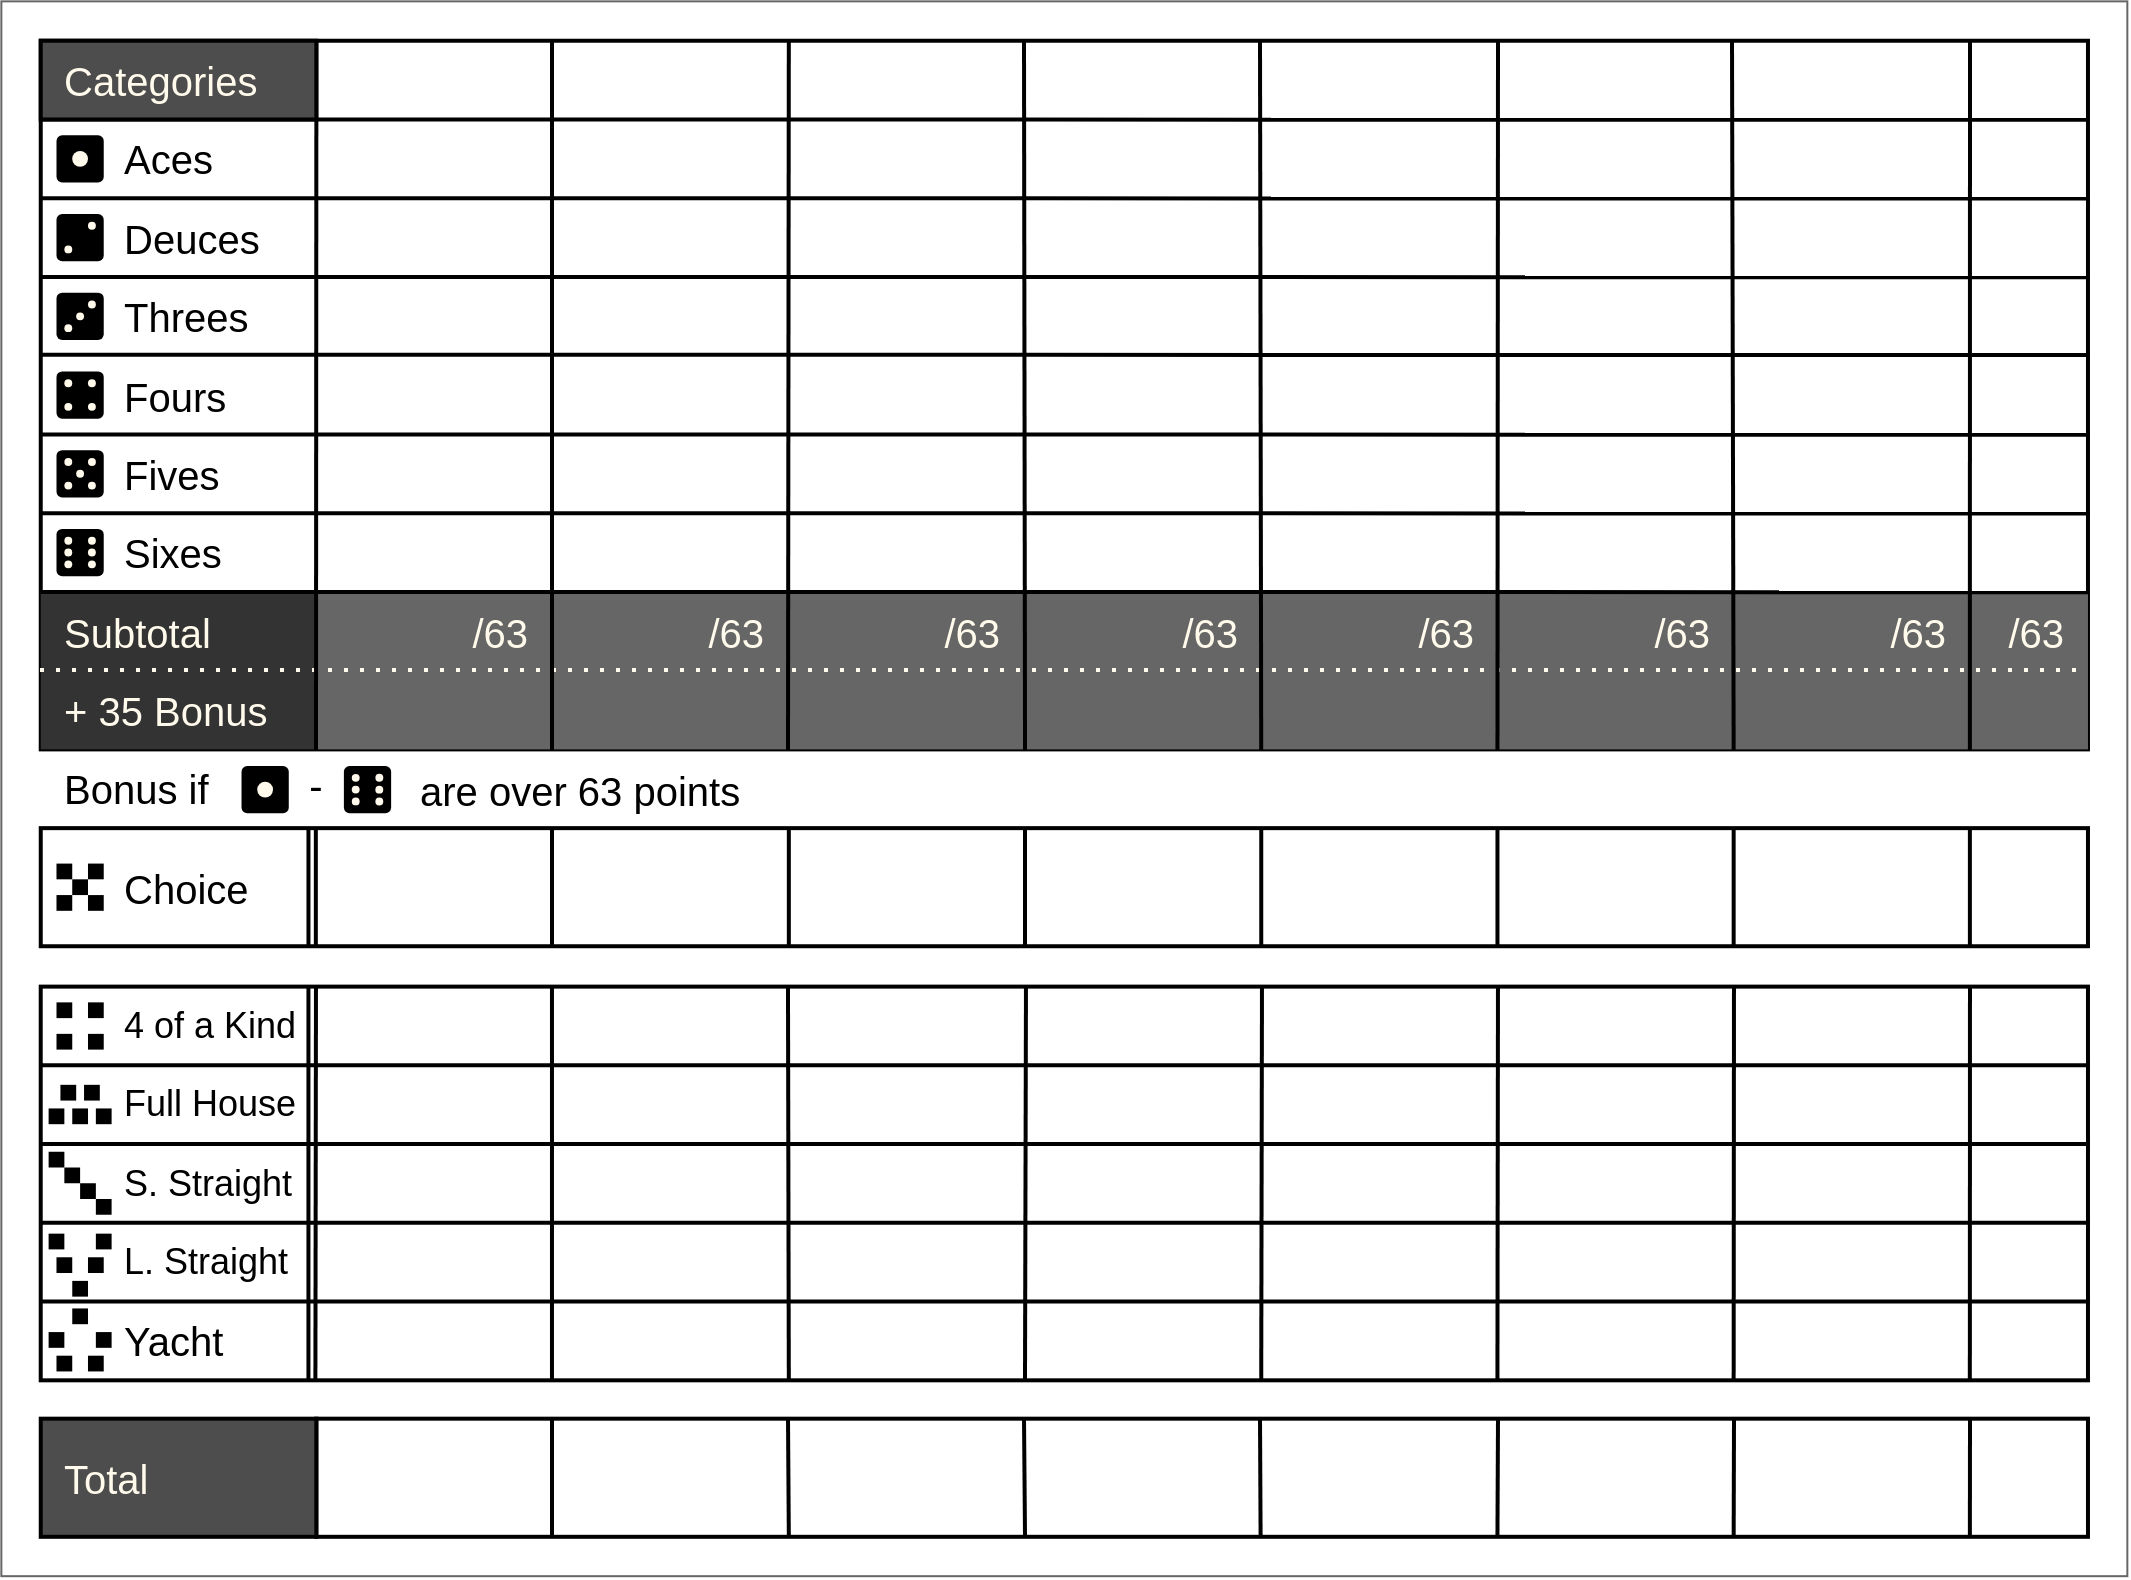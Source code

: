 <mxfile version="21.6.8" type="device">
  <diagram name="Page-1" id="JDRsmzNY8Knq1OC8n8fZ">
    <mxGraphModel dx="1500" dy="956" grid="0" gridSize="19.685" guides="1" tooltips="1" connect="1" arrows="1" fold="1" page="1" pageScale="1" pageWidth="1100" pageHeight="850" background="none" math="0" shadow="0">
      <root>
        <mxCell id="0" />
        <mxCell id="mbYxaAB57Ny5nab-1Ndz-123" value="Border" style="" parent="0" />
        <mxCell id="mbYxaAB57Ny5nab-1Ndz-124" value="" style="rounded=0;whiteSpace=wrap;html=1;fillColor=none;connectable=1;movable=1;resizable=1;rotatable=1;deletable=1;editable=1;locked=0;strokeColor=#666666;" parent="mbYxaAB57Ny5nab-1Ndz-123" vertex="1">
          <mxGeometry x="19.68" y="19.68" width="1062.99" height="787.41" as="geometry" />
        </mxCell>
        <mxCell id="mbYxaAB57Ny5nab-1Ndz-180" value="" style="rounded=0;whiteSpace=wrap;html=1;fillColor=none;connectable=0;strokeWidth=2;" parent="mbYxaAB57Ny5nab-1Ndz-123" vertex="1">
          <mxGeometry x="39.37" y="39.37" width="1023.62" height="354.33" as="geometry" />
        </mxCell>
        <mxCell id="mbYxaAB57Ny5nab-1Ndz-181" value="" style="rounded=0;whiteSpace=wrap;html=1;fillColor=none;connectable=0;strokeWidth=2;" parent="mbYxaAB57Ny5nab-1Ndz-123" vertex="1">
          <mxGeometry x="39.36" y="512.31" width="1023.63" height="196.85" as="geometry" />
        </mxCell>
        <mxCell id="mbYxaAB57Ny5nab-1Ndz-182" value="" style="rounded=0;whiteSpace=wrap;html=1;fillColor=none;connectable=0;strokeWidth=2;" parent="mbYxaAB57Ny5nab-1Ndz-123" vertex="1">
          <mxGeometry x="177.17" y="728.34" width="885.82" height="59.06" as="geometry" />
        </mxCell>
        <mxCell id="1" parent="0" />
        <mxCell id="iFJecahM4o0hrZT6wVrK-36" value="" style="rounded=0;whiteSpace=wrap;html=1;fillColor=#666666;connectable=0;strokeWidth=2;strokeColor=none;" parent="1" vertex="1">
          <mxGeometry x="177.2" y="314.96" width="885.79" height="78.74" as="geometry" />
        </mxCell>
        <mxCell id="iFJecahM4o0hrZT6wVrK-24" value="" style="rounded=0;whiteSpace=wrap;html=1;fillColor=#333333;connectable=0;strokeWidth=2;strokeColor=none;" parent="1" vertex="1">
          <mxGeometry x="39.37" y="314.96" width="137.79" height="78.74" as="geometry" />
        </mxCell>
        <mxCell id="mbYxaAB57Ny5nab-1Ndz-125" value="Dividers" parent="0" />
        <mxCell id="mbYxaAB57Ny5nab-1Ndz-177" value="" style="endArrow=none;dashed=1;html=1;dashPattern=1 3;strokeWidth=2;rounded=0;strokeColor=#FFFAEB;" parent="mbYxaAB57Ny5nab-1Ndz-125" edge="1">
          <mxGeometry width="50" height="50" relative="1" as="geometry">
            <mxPoint x="39" y="354" as="sourcePoint" />
            <mxPoint x="1063" y="354" as="targetPoint" />
          </mxGeometry>
        </mxCell>
        <mxCell id="mbYxaAB57Ny5nab-1Ndz-137" value="" style="group" parent="mbYxaAB57Ny5nab-1Ndz-125" vertex="1" connectable="0">
          <mxGeometry x="177" y="38.965" width="827" height="748.435" as="geometry" />
        </mxCell>
        <mxCell id="mbYxaAB57Ny5nab-1Ndz-138" value="" style="endArrow=none;html=1;rounded=0;strokeWidth=2;" parent="mbYxaAB57Ny5nab-1Ndz-137" edge="1">
          <mxGeometry width="50" height="50" relative="1" as="geometry">
            <mxPoint y="355.035" as="sourcePoint" />
            <mxPoint x="0.2" y="0.405" as="targetPoint" />
          </mxGeometry>
        </mxCell>
        <mxCell id="mbYxaAB57Ny5nab-1Ndz-139" value="" style="endArrow=none;html=1;rounded=0;strokeWidth=2;" parent="mbYxaAB57Ny5nab-1Ndz-137" edge="1">
          <mxGeometry width="50" height="50" relative="1" as="geometry">
            <mxPoint x="118" y="355.035" as="sourcePoint" />
            <mxPoint x="118" y="0.035" as="targetPoint" />
          </mxGeometry>
        </mxCell>
        <mxCell id="mbYxaAB57Ny5nab-1Ndz-140" value="" style="endArrow=none;html=1;rounded=0;strokeWidth=2;" parent="mbYxaAB57Ny5nab-1Ndz-137" edge="1">
          <mxGeometry width="50" height="50" relative="1" as="geometry">
            <mxPoint x="236" y="355.035" as="sourcePoint" />
            <mxPoint x="236.405" as="targetPoint" />
          </mxGeometry>
        </mxCell>
        <mxCell id="mbYxaAB57Ny5nab-1Ndz-141" value="" style="endArrow=none;html=1;rounded=0;strokeWidth=2;" parent="mbYxaAB57Ny5nab-1Ndz-137" edge="1">
          <mxGeometry width="50" height="50" relative="1" as="geometry">
            <mxPoint x="354.51" y="355.145" as="sourcePoint" />
            <mxPoint x="354" y="0.035" as="targetPoint" />
          </mxGeometry>
        </mxCell>
        <mxCell id="mbYxaAB57Ny5nab-1Ndz-142" value="" style="endArrow=none;html=1;rounded=0;strokeWidth=2;" parent="mbYxaAB57Ny5nab-1Ndz-137" edge="1">
          <mxGeometry width="50" height="50" relative="1" as="geometry">
            <mxPoint x="472.615" y="355.14" as="sourcePoint" />
            <mxPoint x="472" y="0.035" as="targetPoint" />
          </mxGeometry>
        </mxCell>
        <mxCell id="mbYxaAB57Ny5nab-1Ndz-143" value="" style="endArrow=none;html=1;rounded=0;strokeWidth=2;" parent="mbYxaAB57Ny5nab-1Ndz-137" edge="1">
          <mxGeometry width="50" height="50" relative="1" as="geometry">
            <mxPoint x="590.73" y="355.145" as="sourcePoint" />
            <mxPoint x="591" y="0.035" as="targetPoint" />
          </mxGeometry>
        </mxCell>
        <mxCell id="mbYxaAB57Ny5nab-1Ndz-144" value="" style="endArrow=none;html=1;rounded=0;strokeWidth=2;" parent="mbYxaAB57Ny5nab-1Ndz-137" edge="1">
          <mxGeometry width="50" height="50" relative="1" as="geometry">
            <mxPoint x="708.825" y="355.14" as="sourcePoint" />
            <mxPoint x="708" y="0.035" as="targetPoint" />
          </mxGeometry>
        </mxCell>
        <mxCell id="mbYxaAB57Ny5nab-1Ndz-145" value="" style="endArrow=none;html=1;rounded=0;strokeWidth=2;" parent="mbYxaAB57Ny5nab-1Ndz-137" edge="1">
          <mxGeometry width="50" height="50" relative="1" as="geometry">
            <mxPoint x="826.93" y="355.145" as="sourcePoint" />
            <mxPoint x="827" y="0.035" as="targetPoint" />
          </mxGeometry>
        </mxCell>
        <mxCell id="mbYxaAB57Ny5nab-1Ndz-146" value="" style="endArrow=none;html=1;rounded=0;strokeWidth=2;" parent="mbYxaAB57Ny5nab-1Ndz-137" edge="1">
          <mxGeometry width="50" height="50" relative="1" as="geometry">
            <mxPoint x="118" y="453.035" as="sourcePoint" />
            <mxPoint x="118" y="394.035" as="targetPoint" />
          </mxGeometry>
        </mxCell>
        <mxCell id="mbYxaAB57Ny5nab-1Ndz-147" value="" style="endArrow=none;html=1;rounded=0;strokeWidth=2;" parent="mbYxaAB57Ny5nab-1Ndz-137" edge="1">
          <mxGeometry width="50" height="50" relative="1" as="geometry">
            <mxPoint x="236.415" y="453.16" as="sourcePoint" />
            <mxPoint x="236.415" y="394.16" as="targetPoint" />
          </mxGeometry>
        </mxCell>
        <mxCell id="mbYxaAB57Ny5nab-1Ndz-148" value="" style="endArrow=none;html=1;rounded=0;strokeWidth=2;" parent="mbYxaAB57Ny5nab-1Ndz-137" edge="1">
          <mxGeometry width="50" height="50" relative="1" as="geometry">
            <mxPoint x="354.51" y="453.155" as="sourcePoint" />
            <mxPoint x="354.51" y="394.155" as="targetPoint" />
          </mxGeometry>
        </mxCell>
        <mxCell id="mbYxaAB57Ny5nab-1Ndz-149" value="" style="endArrow=none;html=1;rounded=0;strokeWidth=2;" parent="mbYxaAB57Ny5nab-1Ndz-137" edge="1">
          <mxGeometry width="50" height="50" relative="1" as="geometry">
            <mxPoint x="472.625" y="453.15" as="sourcePoint" />
            <mxPoint x="472.625" y="394.15" as="targetPoint" />
          </mxGeometry>
        </mxCell>
        <mxCell id="mbYxaAB57Ny5nab-1Ndz-150" value="" style="endArrow=none;html=1;rounded=0;strokeWidth=2;" parent="mbYxaAB57Ny5nab-1Ndz-137" edge="1">
          <mxGeometry width="50" height="50" relative="1" as="geometry">
            <mxPoint x="590.73" y="453.155" as="sourcePoint" />
            <mxPoint x="590.73" y="394.155" as="targetPoint" />
          </mxGeometry>
        </mxCell>
        <mxCell id="mbYxaAB57Ny5nab-1Ndz-151" value="" style="endArrow=none;html=1;rounded=0;strokeWidth=2;" parent="mbYxaAB57Ny5nab-1Ndz-137" edge="1">
          <mxGeometry width="50" height="50" relative="1" as="geometry">
            <mxPoint x="708.825" y="453.15" as="sourcePoint" />
            <mxPoint x="708.825" y="394.15" as="targetPoint" />
          </mxGeometry>
        </mxCell>
        <mxCell id="mbYxaAB57Ny5nab-1Ndz-152" value="" style="endArrow=none;html=1;rounded=0;strokeWidth=2;" parent="mbYxaAB57Ny5nab-1Ndz-137" edge="1">
          <mxGeometry width="50" height="50" relative="1" as="geometry">
            <mxPoint x="826.94" y="453.155" as="sourcePoint" />
            <mxPoint x="826.94" y="394.155" as="targetPoint" />
          </mxGeometry>
        </mxCell>
        <mxCell id="mbYxaAB57Ny5nab-1Ndz-153" value="" style="endArrow=none;html=1;rounded=0;strokeWidth=2;" parent="mbYxaAB57Ny5nab-1Ndz-137" edge="1">
          <mxGeometry width="50" height="50" relative="1" as="geometry">
            <mxPoint x="117.99" y="669.845" as="sourcePoint" />
            <mxPoint x="117.99" y="472.845" as="targetPoint" />
          </mxGeometry>
        </mxCell>
        <mxCell id="mbYxaAB57Ny5nab-1Ndz-154" value="" style="endArrow=none;html=1;rounded=0;strokeWidth=2;" parent="mbYxaAB57Ny5nab-1Ndz-137" edge="1">
          <mxGeometry width="50" height="50" relative="1" as="geometry">
            <mxPoint x="236.405" y="670.18" as="sourcePoint" />
            <mxPoint x="235.99" y="472.845" as="targetPoint" />
          </mxGeometry>
        </mxCell>
        <mxCell id="mbYxaAB57Ny5nab-1Ndz-155" value="" style="endArrow=none;html=1;rounded=0;strokeWidth=2;" parent="mbYxaAB57Ny5nab-1Ndz-137" edge="1">
          <mxGeometry width="50" height="50" relative="1" as="geometry">
            <mxPoint x="354.5" y="669.655" as="sourcePoint" />
            <mxPoint x="354.99" y="472.845" as="targetPoint" />
          </mxGeometry>
        </mxCell>
        <mxCell id="mbYxaAB57Ny5nab-1Ndz-156" value="" style="endArrow=none;html=1;rounded=0;strokeWidth=2;" parent="mbYxaAB57Ny5nab-1Ndz-137" edge="1">
          <mxGeometry width="50" height="50" relative="1" as="geometry">
            <mxPoint x="472.615" y="669.65" as="sourcePoint" />
            <mxPoint x="472.99" y="472.845" as="targetPoint" />
          </mxGeometry>
        </mxCell>
        <mxCell id="mbYxaAB57Ny5nab-1Ndz-157" value="" style="endArrow=none;html=1;rounded=0;strokeWidth=2;" parent="mbYxaAB57Ny5nab-1Ndz-137" edge="1">
          <mxGeometry width="50" height="50" relative="1" as="geometry">
            <mxPoint x="590.71" y="669.915" as="sourcePoint" />
            <mxPoint x="590.99" y="472.845" as="targetPoint" />
          </mxGeometry>
        </mxCell>
        <mxCell id="mbYxaAB57Ny5nab-1Ndz-158" value="" style="endArrow=none;html=1;rounded=0;strokeWidth=2;" parent="mbYxaAB57Ny5nab-1Ndz-137" edge="1">
          <mxGeometry width="50" height="50" relative="1" as="geometry">
            <mxPoint x="708.825" y="670.19" as="sourcePoint" />
            <mxPoint x="708.99" y="472.845" as="targetPoint" />
          </mxGeometry>
        </mxCell>
        <mxCell id="mbYxaAB57Ny5nab-1Ndz-159" value="" style="endArrow=none;html=1;rounded=0;strokeWidth=2;" parent="mbYxaAB57Ny5nab-1Ndz-137" edge="1">
          <mxGeometry width="50" height="50" relative="1" as="geometry">
            <mxPoint x="826.92" y="670.185" as="sourcePoint" />
            <mxPoint x="826.99" y="472.845" as="targetPoint" />
          </mxGeometry>
        </mxCell>
        <mxCell id="mbYxaAB57Ny5nab-1Ndz-160" value="" style="endArrow=none;html=1;rounded=0;strokeWidth=2;" parent="mbYxaAB57Ny5nab-1Ndz-137" edge="1">
          <mxGeometry width="50" height="50" relative="1" as="geometry">
            <mxPoint x="118" y="748.035" as="sourcePoint" />
            <mxPoint x="118" y="689.035" as="targetPoint" />
          </mxGeometry>
        </mxCell>
        <mxCell id="mbYxaAB57Ny5nab-1Ndz-161" value="" style="endArrow=none;html=1;rounded=0;strokeWidth=2;" parent="mbYxaAB57Ny5nab-1Ndz-137" edge="1">
          <mxGeometry width="50" height="50" relative="1" as="geometry">
            <mxPoint x="236.415" y="748.43" as="sourcePoint" />
            <mxPoint x="236" y="689.035" as="targetPoint" />
          </mxGeometry>
        </mxCell>
        <mxCell id="mbYxaAB57Ny5nab-1Ndz-162" value="" style="endArrow=none;html=1;rounded=0;strokeWidth=2;" parent="mbYxaAB57Ny5nab-1Ndz-137" edge="1">
          <mxGeometry width="50" height="50" relative="1" as="geometry">
            <mxPoint x="354.51" y="748.065" as="sourcePoint" />
            <mxPoint x="354" y="689.035" as="targetPoint" />
          </mxGeometry>
        </mxCell>
        <mxCell id="mbYxaAB57Ny5nab-1Ndz-163" value="" style="endArrow=none;html=1;rounded=0;strokeWidth=2;" parent="mbYxaAB57Ny5nab-1Ndz-137" edge="1">
          <mxGeometry width="50" height="50" relative="1" as="geometry">
            <mxPoint x="472.305" y="748.07" as="sourcePoint" />
            <mxPoint x="472" y="689.035" as="targetPoint" />
          </mxGeometry>
        </mxCell>
        <mxCell id="mbYxaAB57Ny5nab-1Ndz-164" value="" style="endArrow=none;html=1;rounded=0;strokeWidth=2;" parent="mbYxaAB57Ny5nab-1Ndz-137" edge="1">
          <mxGeometry width="50" height="50" relative="1" as="geometry">
            <mxPoint x="590.72" y="748.435" as="sourcePoint" />
            <mxPoint x="591" y="689.035" as="targetPoint" />
          </mxGeometry>
        </mxCell>
        <mxCell id="mbYxaAB57Ny5nab-1Ndz-165" value="" style="endArrow=none;html=1;rounded=0;strokeWidth=2;" parent="mbYxaAB57Ny5nab-1Ndz-137" edge="1">
          <mxGeometry width="50" height="50" relative="1" as="geometry">
            <mxPoint x="708.835" y="748.07" as="sourcePoint" />
            <mxPoint x="709" y="689.035" as="targetPoint" />
          </mxGeometry>
        </mxCell>
        <mxCell id="mbYxaAB57Ny5nab-1Ndz-166" value="" style="endArrow=none;html=1;rounded=0;strokeWidth=2;" parent="mbYxaAB57Ny5nab-1Ndz-137" edge="1">
          <mxGeometry width="50" height="50" relative="1" as="geometry">
            <mxPoint x="826.94" y="748.065" as="sourcePoint" />
            <mxPoint x="827" y="689.035" as="targetPoint" />
          </mxGeometry>
        </mxCell>
        <mxCell id="mbYxaAB57Ny5nab-1Ndz-170" value="" style="group" parent="mbYxaAB57Ny5nab-1Ndz-125" vertex="1" connectable="0">
          <mxGeometry x="173.22" y="433.07" width="3.77" height="275.91" as="geometry" />
        </mxCell>
        <mxCell id="mbYxaAB57Ny5nab-1Ndz-171" value="" style="group" parent="mbYxaAB57Ny5nab-1Ndz-170" vertex="1" connectable="0">
          <mxGeometry y="78.74" width="3.77" height="197.17" as="geometry" />
        </mxCell>
        <mxCell id="mbYxaAB57Ny5nab-1Ndz-172" value="" style="endArrow=none;html=1;rounded=0;strokeWidth=2;" parent="mbYxaAB57Ny5nab-1Ndz-171" edge="1">
          <mxGeometry width="50" height="50" relative="1" as="geometry">
            <mxPoint x="3.48" y="197.17" as="sourcePoint" />
            <mxPoint x="3.77" as="targetPoint" />
          </mxGeometry>
        </mxCell>
        <mxCell id="mbYxaAB57Ny5nab-1Ndz-173" value="" style="endArrow=none;html=1;rounded=0;strokeWidth=2;" parent="mbYxaAB57Ny5nab-1Ndz-171" edge="1">
          <mxGeometry width="50" height="50" relative="1" as="geometry">
            <mxPoint y="197.07" as="sourcePoint" />
            <mxPoint as="targetPoint" />
          </mxGeometry>
        </mxCell>
        <mxCell id="mbYxaAB57Ny5nab-1Ndz-174" value="" style="group" parent="mbYxaAB57Ny5nab-1Ndz-170" vertex="1" connectable="0">
          <mxGeometry x="0.01" width="3.69" height="59.05" as="geometry" />
        </mxCell>
        <mxCell id="mbYxaAB57Ny5nab-1Ndz-175" value="" style="endArrow=none;html=1;rounded=0;strokeWidth=2;" parent="mbYxaAB57Ny5nab-1Ndz-174" edge="1">
          <mxGeometry width="50" height="50" relative="1" as="geometry">
            <mxPoint x="3.69" y="59.05" as="sourcePoint" />
            <mxPoint x="3.69" y="0.05" as="targetPoint" />
          </mxGeometry>
        </mxCell>
        <mxCell id="mbYxaAB57Ny5nab-1Ndz-176" value="" style="endArrow=none;html=1;rounded=0;strokeWidth=2;" parent="mbYxaAB57Ny5nab-1Ndz-174" edge="1">
          <mxGeometry width="50" height="50" relative="1" as="geometry">
            <mxPoint y="59" as="sourcePoint" />
            <mxPoint as="targetPoint" />
          </mxGeometry>
        </mxCell>
        <mxCell id="mbYxaAB57Ny5nab-1Ndz-127" value="" style="endArrow=none;html=1;rounded=0;exitX=0;exitY=0.846;exitDx=0;exitDy=0;exitPerimeter=0;entryX=0.982;entryY=0.8;entryDx=0;entryDy=0;entryPerimeter=0;strokeWidth=2;" parent="mbYxaAB57Ny5nab-1Ndz-125" edge="1">
          <mxGeometry width="50" height="50" relative="1" as="geometry">
            <mxPoint x="39.36" y="630.41" as="sourcePoint" />
            <mxPoint x="1063.523" y="630.418" as="targetPoint" />
          </mxGeometry>
        </mxCell>
        <mxCell id="mbYxaAB57Ny5nab-1Ndz-128" value="" style="endArrow=none;html=1;rounded=0;exitX=0;exitY=0.846;exitDx=0;exitDy=0;exitPerimeter=0;entryX=0.982;entryY=0.75;entryDx=0;entryDy=0;entryPerimeter=0;strokeWidth=2;" parent="mbYxaAB57Ny5nab-1Ndz-125" edge="1">
          <mxGeometry width="50" height="50" relative="1" as="geometry">
            <mxPoint x="39.36" y="591.04" as="sourcePoint" />
            <mxPoint x="1063.523" y="591.047" as="targetPoint" />
          </mxGeometry>
        </mxCell>
        <mxCell id="mbYxaAB57Ny5nab-1Ndz-129" value="" style="endArrow=none;html=1;rounded=0;exitX=0;exitY=0.846;exitDx=0;exitDy=0;exitPerimeter=0;entryX=0.982;entryY=0.7;entryDx=0;entryDy=0;entryPerimeter=0;strokeWidth=2;" parent="mbYxaAB57Ny5nab-1Ndz-125" edge="1">
          <mxGeometry width="50" height="50" relative="1" as="geometry">
            <mxPoint x="39.36" y="551.67" as="sourcePoint" />
            <mxPoint x="1063.523" y="551.677" as="targetPoint" />
          </mxGeometry>
        </mxCell>
        <mxCell id="mbYxaAB57Ny5nab-1Ndz-130" value="" style="endArrow=none;html=1;rounded=0;exitX=0;exitY=0.846;exitDx=0;exitDy=0;exitPerimeter=0;entryX=0.982;entryY=0.85;entryDx=0;entryDy=0;entryPerimeter=0;strokeWidth=2;" parent="mbYxaAB57Ny5nab-1Ndz-125" edge="1">
          <mxGeometry width="50" height="50" relative="1" as="geometry">
            <mxPoint x="39.36" y="669.78" as="sourcePoint" />
            <mxPoint x="1063.523" y="669.788" as="targetPoint" />
          </mxGeometry>
        </mxCell>
        <mxCell id="mbYxaAB57Ny5nab-1Ndz-131" value="" style="endArrow=none;html=1;rounded=0;exitX=0;exitY=0.846;exitDx=0;exitDy=0;exitPerimeter=0;entryX=0.982;entryY=0.7;entryDx=0;entryDy=0;entryPerimeter=0;strokeWidth=2;" parent="mbYxaAB57Ny5nab-1Ndz-125" edge="1">
          <mxGeometry width="50" height="50" relative="1" as="geometry">
            <mxPoint x="39.375" y="78.735" as="sourcePoint" />
            <mxPoint x="1063.005" y="78.875" as="targetPoint" />
          </mxGeometry>
        </mxCell>
        <mxCell id="mbYxaAB57Ny5nab-1Ndz-132" value="" style="endArrow=none;html=1;rounded=0;exitX=0;exitY=0.846;exitDx=0;exitDy=0;exitPerimeter=0;entryX=0.982;entryY=0.7;entryDx=0;entryDy=0;entryPerimeter=0;strokeWidth=2;" parent="mbYxaAB57Ny5nab-1Ndz-125" edge="1">
          <mxGeometry width="50" height="50" relative="1" as="geometry">
            <mxPoint x="39.37" y="118.11" as="sourcePoint" />
            <mxPoint x="1064.0" y="118.25" as="targetPoint" />
          </mxGeometry>
        </mxCell>
        <mxCell id="mbYxaAB57Ny5nab-1Ndz-133" value="" style="endArrow=none;html=1;rounded=0;exitX=0;exitY=0.846;exitDx=0;exitDy=0;exitPerimeter=0;entryX=0.982;entryY=0.7;entryDx=0;entryDy=0;entryPerimeter=0;strokeWidth=2;" parent="mbYxaAB57Ny5nab-1Ndz-125" edge="1">
          <mxGeometry width="50" height="50" relative="1" as="geometry">
            <mxPoint x="39.365" y="157.475" as="sourcePoint" />
            <mxPoint x="1063.995" y="157.615" as="targetPoint" />
          </mxGeometry>
        </mxCell>
        <mxCell id="mbYxaAB57Ny5nab-1Ndz-134" value="" style="endArrow=none;html=1;rounded=0;exitX=0;exitY=0.846;exitDx=0;exitDy=0;exitPerimeter=0;entryX=0.982;entryY=0.7;entryDx=0;entryDy=0;entryPerimeter=0;strokeWidth=2;" parent="mbYxaAB57Ny5nab-1Ndz-125" edge="1">
          <mxGeometry width="50" height="50" relative="1" as="geometry">
            <mxPoint x="39.37" y="196.37" as="sourcePoint" />
            <mxPoint x="1064.0" y="196.51" as="targetPoint" />
          </mxGeometry>
        </mxCell>
        <mxCell id="mbYxaAB57Ny5nab-1Ndz-135" value="" style="endArrow=none;html=1;rounded=0;exitX=0;exitY=0.846;exitDx=0;exitDy=0;exitPerimeter=0;entryX=0.982;entryY=0.7;entryDx=0;entryDy=0;entryPerimeter=0;strokeWidth=2;" parent="mbYxaAB57Ny5nab-1Ndz-125" edge="1">
          <mxGeometry width="50" height="50" relative="1" as="geometry">
            <mxPoint x="39.365" y="236.225" as="sourcePoint" />
            <mxPoint x="1063.995" y="236.365" as="targetPoint" />
          </mxGeometry>
        </mxCell>
        <mxCell id="mbYxaAB57Ny5nab-1Ndz-136" value="" style="endArrow=none;html=1;rounded=0;exitX=0;exitY=0.846;exitDx=0;exitDy=0;exitPerimeter=0;entryX=0.982;entryY=0.7;entryDx=0;entryDy=0;entryPerimeter=0;strokeWidth=2;" parent="mbYxaAB57Ny5nab-1Ndz-125" edge="1">
          <mxGeometry width="50" height="50" relative="1" as="geometry">
            <mxPoint x="39.37" y="275.59" as="sourcePoint" />
            <mxPoint x="1064.0" y="275.73" as="targetPoint" />
          </mxGeometry>
        </mxCell>
        <mxCell id="mbYxaAB57Ny5nab-1Ndz-178" value="" style="endArrow=none;html=1;rounded=0;exitX=0;exitY=0.846;exitDx=0;exitDy=0;exitPerimeter=0;entryX=0.982;entryY=0.7;entryDx=0;entryDy=0;entryPerimeter=0;strokeWidth=2;" parent="mbYxaAB57Ny5nab-1Ndz-125" edge="1">
          <mxGeometry width="50" height="50" relative="1" as="geometry">
            <mxPoint x="39.375" y="314.955" as="sourcePoint" />
            <mxPoint x="1063.005" y="315.095" as="targetPoint" />
          </mxGeometry>
        </mxCell>
        <mxCell id="mbYxaAB57Ny5nab-1Ndz-1" value="Text" parent="0" />
        <mxCell id="mbYxaAB57Ny5nab-1Ndz-2" value="" style="rounded=0;whiteSpace=wrap;html=1;fillColor=none;connectable=0;strokeWidth=2;" parent="mbYxaAB57Ny5nab-1Ndz-1" vertex="1">
          <mxGeometry x="39.37" y="433.07" width="1023.62" height="59.05" as="geometry" />
        </mxCell>
        <mxCell id="mbYxaAB57Ny5nab-1Ndz-3" value="Categories" style="rounded=0;whiteSpace=wrap;html=1;fillColor=#4D4D4D;fontSize=20;fontColor=#fffaeb;align=left;spacingLeft=10;strokeWidth=2;" parent="mbYxaAB57Ny5nab-1Ndz-1" vertex="1">
          <mxGeometry x="39.37" y="39.37" width="137.79" height="39.37" as="geometry" />
        </mxCell>
        <mxCell id="mbYxaAB57Ny5nab-1Ndz-4" value="Aces" style="text;html=1;strokeColor=none;fillColor=none;align=left;verticalAlign=middle;whiteSpace=wrap;rounded=0;fontSize=20;strokeWidth=2;" parent="mbYxaAB57Ny5nab-1Ndz-1" vertex="1">
          <mxGeometry x="78.74" y="78.74" width="98.42" height="39.37" as="geometry" />
        </mxCell>
        <mxCell id="mbYxaAB57Ny5nab-1Ndz-5" value="Deuces" style="text;html=1;strokeColor=none;fillColor=none;align=left;verticalAlign=middle;whiteSpace=wrap;rounded=0;fontSize=20;strokeWidth=2;" parent="mbYxaAB57Ny5nab-1Ndz-1" vertex="1">
          <mxGeometry x="78.735" y="118.115" width="98.42" height="39.37" as="geometry" />
        </mxCell>
        <mxCell id="mbYxaAB57Ny5nab-1Ndz-6" value="Threes" style="text;html=1;strokeColor=none;fillColor=none;align=left;verticalAlign=middle;whiteSpace=wrap;rounded=0;fontSize=20;strokeWidth=2;" parent="mbYxaAB57Ny5nab-1Ndz-1" vertex="1">
          <mxGeometry x="78.78" y="157.48" width="98.42" height="39.37" as="geometry" />
        </mxCell>
        <mxCell id="mbYxaAB57Ny5nab-1Ndz-7" value="Fours" style="text;html=1;strokeColor=none;fillColor=none;align=left;verticalAlign=middle;whiteSpace=wrap;rounded=0;fontSize=20;strokeWidth=2;" parent="mbYxaAB57Ny5nab-1Ndz-1" vertex="1">
          <mxGeometry x="78.735" y="196.855" width="98.42" height="39.37" as="geometry" />
        </mxCell>
        <mxCell id="mbYxaAB57Ny5nab-1Ndz-8" value="Fives" style="text;html=1;strokeColor=none;fillColor=none;align=left;verticalAlign=middle;whiteSpace=wrap;rounded=0;fontSize=20;strokeWidth=2;" parent="mbYxaAB57Ny5nab-1Ndz-1" vertex="1">
          <mxGeometry x="78.78" y="236.22" width="98.42" height="39.37" as="geometry" />
        </mxCell>
        <mxCell id="mbYxaAB57Ny5nab-1Ndz-9" value="Sixes" style="text;html=1;strokeColor=none;fillColor=none;align=left;verticalAlign=middle;whiteSpace=wrap;rounded=0;fontSize=20;strokeWidth=2;" parent="mbYxaAB57Ny5nab-1Ndz-1" vertex="1">
          <mxGeometry x="78.775" y="275.595" width="98.42" height="39.37" as="geometry" />
        </mxCell>
        <mxCell id="mbYxaAB57Ny5nab-1Ndz-10" value="Subtotal" style="text;html=1;strokeColor=none;fillColor=none;align=left;verticalAlign=middle;whiteSpace=wrap;rounded=0;fontSize=20;fontColor=#FFFAEB;spacingLeft=10;strokeWidth=2;" parent="mbYxaAB57Ny5nab-1Ndz-1" vertex="1">
          <mxGeometry x="39.37" y="314.96" width="137.79" height="39.37" as="geometry" />
        </mxCell>
        <mxCell id="mbYxaAB57Ny5nab-1Ndz-11" value="/63" style="text;html=1;strokeColor=none;fillColor=none;align=right;verticalAlign=middle;whiteSpace=wrap;rounded=0;fontSize=20;fontColor=#FFFAEB;spacingLeft=0;strokeWidth=2;spacingRight=10;" parent="mbYxaAB57Ny5nab-1Ndz-1" vertex="1">
          <mxGeometry x="177.17" y="314.96" width="118.15" height="39.37" as="geometry" />
        </mxCell>
        <mxCell id="mbYxaAB57Ny5nab-1Ndz-12" value="/63" style="text;html=1;strokeColor=none;fillColor=none;align=right;verticalAlign=middle;whiteSpace=wrap;rounded=0;fontSize=20;fontColor=#FFFAEB;spacingLeft=0;strokeWidth=2;spacingRight=10;" parent="mbYxaAB57Ny5nab-1Ndz-1" vertex="1">
          <mxGeometry x="295.255" y="314.965" width="118.15" height="39.37" as="geometry" />
        </mxCell>
        <mxCell id="mbYxaAB57Ny5nab-1Ndz-13" value="/63" style="text;html=1;strokeColor=none;fillColor=none;align=right;verticalAlign=middle;whiteSpace=wrap;rounded=0;fontSize=20;fontColor=#FFFAEB;spacingLeft=0;strokeWidth=2;spacingRight=10;" parent="mbYxaAB57Ny5nab-1Ndz-1" vertex="1">
          <mxGeometry x="413.36" y="314.97" width="118.15" height="39.37" as="geometry" />
        </mxCell>
        <mxCell id="mbYxaAB57Ny5nab-1Ndz-14" value="/63" style="text;html=1;strokeColor=none;fillColor=none;align=right;verticalAlign=middle;whiteSpace=wrap;rounded=0;fontSize=20;fontColor=#FFFAEB;spacingLeft=0;strokeWidth=2;spacingRight=10;" parent="mbYxaAB57Ny5nab-1Ndz-1" vertex="1">
          <mxGeometry x="531.515" y="314.955" width="118.15" height="39.37" as="geometry" />
        </mxCell>
        <mxCell id="mbYxaAB57Ny5nab-1Ndz-15" value="/63" style="text;html=1;strokeColor=none;fillColor=none;align=right;verticalAlign=middle;whiteSpace=wrap;rounded=0;fontSize=20;fontColor=#FFFAEB;spacingLeft=0;strokeWidth=2;spacingRight=10;" parent="mbYxaAB57Ny5nab-1Ndz-1" vertex="1">
          <mxGeometry x="649.67" y="314.95" width="118.15" height="39.37" as="geometry" />
        </mxCell>
        <mxCell id="mbYxaAB57Ny5nab-1Ndz-16" value="/63" style="text;html=1;strokeColor=none;fillColor=none;align=right;verticalAlign=middle;whiteSpace=wrap;rounded=0;fontSize=20;fontColor=#FFFAEB;spacingLeft=0;strokeWidth=2;spacingRight=10;" parent="mbYxaAB57Ny5nab-1Ndz-1" vertex="1">
          <mxGeometry x="767.825" y="314.955" width="118.15" height="39.37" as="geometry" />
        </mxCell>
        <mxCell id="mbYxaAB57Ny5nab-1Ndz-17" value="/63" style="text;html=1;strokeColor=none;fillColor=none;align=right;verticalAlign=middle;whiteSpace=wrap;rounded=0;fontSize=20;fontColor=#FFFAEB;spacingLeft=0;strokeWidth=2;spacingRight=10;" parent="mbYxaAB57Ny5nab-1Ndz-1" vertex="1">
          <mxGeometry x="885.98" y="314.97" width="118.15" height="39.37" as="geometry" />
        </mxCell>
        <mxCell id="mbYxaAB57Ny5nab-1Ndz-18" value="/63" style="text;html=1;strokeColor=none;fillColor=none;align=right;verticalAlign=middle;whiteSpace=wrap;rounded=0;fontSize=20;fontColor=#FFFAEB;spacingLeft=0;strokeWidth=2;spacingRight=10;" parent="mbYxaAB57Ny5nab-1Ndz-1" vertex="1">
          <mxGeometry x="1003.89" y="314.97" width="59.1" height="39.37" as="geometry" />
        </mxCell>
        <mxCell id="mbYxaAB57Ny5nab-1Ndz-19" value="Bonus if" style="text;html=1;strokeColor=none;fillColor=none;align=left;verticalAlign=middle;whiteSpace=wrap;rounded=0;fontSize=20;spacingLeft=10;" parent="mbYxaAB57Ny5nab-1Ndz-1" vertex="1">
          <mxGeometry x="39.37" y="393.7" width="98.42" height="39.37" as="geometry" />
        </mxCell>
        <mxCell id="mbYxaAB57Ny5nab-1Ndz-20" value="Full House" style="text;html=1;strokeColor=none;fillColor=none;align=left;verticalAlign=middle;whiteSpace=wrap;rounded=0;fontSize=18;strokeWidth=2;connectable=0;" parent="mbYxaAB57Ny5nab-1Ndz-1" vertex="1">
          <mxGeometry x="78.77" y="551.68" width="98.42" height="39.36" as="geometry" />
        </mxCell>
        <mxCell id="mbYxaAB57Ny5nab-1Ndz-21" value="S. Straight" style="text;html=1;strokeColor=none;fillColor=none;align=left;verticalAlign=middle;whiteSpace=wrap;rounded=0;fontSize=18;strokeWidth=2;connectable=0;" parent="mbYxaAB57Ny5nab-1Ndz-1" vertex="1">
          <mxGeometry x="78.775" y="591.045" width="98.42" height="39.36" as="geometry" />
        </mxCell>
        <mxCell id="mbYxaAB57Ny5nab-1Ndz-22" value="L. Straight" style="text;html=1;strokeColor=none;fillColor=none;align=left;verticalAlign=middle;whiteSpace=wrap;rounded=0;fontSize=18;strokeWidth=2;connectable=0;" parent="mbYxaAB57Ny5nab-1Ndz-1" vertex="1">
          <mxGeometry x="78.77" y="630.41" width="98.42" height="39.36" as="geometry" />
        </mxCell>
        <mxCell id="mbYxaAB57Ny5nab-1Ndz-23" value="Yacht" style="text;html=1;strokeColor=none;fillColor=none;align=left;verticalAlign=middle;whiteSpace=wrap;rounded=0;fontSize=20;strokeWidth=2;connectable=0;" parent="mbYxaAB57Ny5nab-1Ndz-1" vertex="1">
          <mxGeometry x="78.775" y="669.775" width="98.42" height="39.36" as="geometry" />
        </mxCell>
        <mxCell id="mbYxaAB57Ny5nab-1Ndz-24" value="4 of a Kind" style="text;html=1;strokeColor=none;fillColor=none;align=left;verticalAlign=middle;whiteSpace=wrap;rounded=0;fontSize=18;strokeWidth=2;connectable=0;" parent="mbYxaAB57Ny5nab-1Ndz-1" vertex="1">
          <mxGeometry x="78.73" y="512.31" width="98.42" height="39.37" as="geometry" />
        </mxCell>
        <mxCell id="mbYxaAB57Ny5nab-1Ndz-25" value="are over 63 points" style="text;html=1;strokeColor=none;fillColor=none;align=left;verticalAlign=middle;whiteSpace=wrap;rounded=0;fontSize=20;spacingLeft=10;" parent="mbYxaAB57Ny5nab-1Ndz-1" vertex="1">
          <mxGeometry x="216.54" y="394.13" width="295.27" height="39.37" as="geometry" />
        </mxCell>
        <mxCell id="mbYxaAB57Ny5nab-1Ndz-26" value="+ 35 Bonus" style="text;html=1;strokeColor=none;fillColor=none;align=left;verticalAlign=middle;whiteSpace=wrap;rounded=0;fontSize=20;fontColor=#FFFAEB;spacingLeft=10;strokeWidth=2;movable=1;resizable=1;rotatable=1;deletable=1;editable=1;locked=0;connectable=1;" parent="mbYxaAB57Ny5nab-1Ndz-1" vertex="1">
          <mxGeometry x="39.415" y="354.325" width="137.79" height="39.37" as="geometry" />
        </mxCell>
        <mxCell id="mbYxaAB57Ny5nab-1Ndz-27" value="Choice" style="text;html=1;strokeColor=none;fillColor=none;align=left;verticalAlign=middle;whiteSpace=wrap;rounded=0;fontSize=20;strokeWidth=2;" parent="mbYxaAB57Ny5nab-1Ndz-1" vertex="1">
          <mxGeometry x="78.74" y="433.07" width="98.42" height="59.05" as="geometry" />
        </mxCell>
        <mxCell id="mbYxaAB57Ny5nab-1Ndz-28" value="Total" style="rounded=0;whiteSpace=wrap;html=1;fillColor=#4D4D4D;align=left;fontSize=20;spacingLeft=10;fontColor=#FFFAEB;connectable=0;strokeWidth=2;" parent="mbYxaAB57Ny5nab-1Ndz-1" vertex="1">
          <mxGeometry x="39.37" y="728.34" width="137.79" height="59.06" as="geometry" />
        </mxCell>
        <mxCell id="mbYxaAB57Ny5nab-1Ndz-38" value="Icons" parent="0" />
        <mxCell id="mbYxaAB57Ny5nab-1Ndz-39" value="" style="group" parent="mbYxaAB57Ny5nab-1Ndz-38" vertex="1" connectable="0">
          <mxGeometry x="139.763" y="401.999" width="74.8" height="23.623" as="geometry" />
        </mxCell>
        <mxCell id="mbYxaAB57Ny5nab-1Ndz-40" value="" style="group;strokeWidth=2;spacingBottom=5;" parent="mbYxaAB57Ny5nab-1Ndz-39" vertex="1" connectable="0">
          <mxGeometry width="23.62" height="23.622" as="geometry" />
        </mxCell>
        <mxCell id="mbYxaAB57Ny5nab-1Ndz-41" value="" style="whiteSpace=wrap;html=1;aspect=fixed;strokeColor=none;fillColor=#000000;rounded=1;arcSize=12;strokeWidth=2;" parent="mbYxaAB57Ny5nab-1Ndz-40" vertex="1">
          <mxGeometry width="23.62" height="23.622" as="geometry" />
        </mxCell>
        <mxCell id="mbYxaAB57Ny5nab-1Ndz-42" value="" style="ellipse;whiteSpace=wrap;html=1;aspect=fixed;strokeColor=none;fillColor=#FFFAEB;strokeWidth=2;" parent="mbYxaAB57Ny5nab-1Ndz-40" vertex="1">
          <mxGeometry x="7.861" y="7.876" width="7.88" height="7.874" as="geometry" />
        </mxCell>
        <mxCell id="mbYxaAB57Ny5nab-1Ndz-43" value="" style="group;strokeWidth=2;spacingBottom=5;" parent="mbYxaAB57Ny5nab-1Ndz-39" vertex="1" connectable="0">
          <mxGeometry x="51.18" width="23.62" height="23.622" as="geometry" />
        </mxCell>
        <mxCell id="mbYxaAB57Ny5nab-1Ndz-44" value="" style="whiteSpace=wrap;html=1;aspect=fixed;strokeColor=none;fillColor=#000000;rounded=1;arcSize=12;strokeWidth=2;" parent="mbYxaAB57Ny5nab-1Ndz-43" vertex="1">
          <mxGeometry width="23.62" height="23.622" as="geometry" />
        </mxCell>
        <mxCell id="mbYxaAB57Ny5nab-1Ndz-45" value="" style="ellipse;whiteSpace=wrap;html=1;aspect=fixed;strokeColor=none;fillColor=#FFFAEB;strokeWidth=2;" parent="mbYxaAB57Ny5nab-1Ndz-43" vertex="1">
          <mxGeometry x="3.942" y="3.942" width="3.94" height="3.937" as="geometry" />
        </mxCell>
        <mxCell id="mbYxaAB57Ny5nab-1Ndz-46" value="" style="ellipse;whiteSpace=wrap;html=1;aspect=fixed;strokeColor=none;fillColor=#FFFAEB;strokeWidth=2;" parent="mbYxaAB57Ny5nab-1Ndz-43" vertex="1">
          <mxGeometry x="15.758" y="3.937" width="3.94" height="3.937" as="geometry" />
        </mxCell>
        <mxCell id="mbYxaAB57Ny5nab-1Ndz-47" value="" style="ellipse;whiteSpace=wrap;html=1;aspect=fixed;strokeColor=none;fillColor=#FFFAEB;strokeWidth=2;" parent="mbYxaAB57Ny5nab-1Ndz-43" vertex="1">
          <mxGeometry x="15.753" y="15.753" width="3.94" height="3.937" as="geometry" />
        </mxCell>
        <mxCell id="mbYxaAB57Ny5nab-1Ndz-48" value="" style="ellipse;whiteSpace=wrap;html=1;aspect=fixed;strokeColor=none;fillColor=#FFFAEB;strokeWidth=2;" parent="mbYxaAB57Ny5nab-1Ndz-43" vertex="1">
          <mxGeometry x="3.947" y="15.748" width="3.94" height="3.937" as="geometry" />
        </mxCell>
        <mxCell id="mbYxaAB57Ny5nab-1Ndz-49" value="" style="ellipse;whiteSpace=wrap;html=1;aspect=fixed;strokeColor=none;fillColor=#FFFAEB;strokeWidth=2;" parent="mbYxaAB57Ny5nab-1Ndz-43" vertex="1">
          <mxGeometry x="3.932" y="9.843" width="3.94" height="3.937" as="geometry" />
        </mxCell>
        <mxCell id="mbYxaAB57Ny5nab-1Ndz-50" value="" style="ellipse;whiteSpace=wrap;html=1;aspect=fixed;strokeColor=none;fillColor=#FFFAEB;strokeWidth=2;" parent="mbYxaAB57Ny5nab-1Ndz-43" vertex="1">
          <mxGeometry x="15.738" y="9.848" width="3.94" height="3.937" as="geometry" />
        </mxCell>
        <mxCell id="mbYxaAB57Ny5nab-1Ndz-51" value="-" style="text;html=1;strokeColor=none;fillColor=none;align=center;verticalAlign=middle;whiteSpace=wrap;rounded=0;fontSize=20;spacingBottom=5;" parent="mbYxaAB57Ny5nab-1Ndz-39" vertex="1">
          <mxGeometry x="25.331" y="0.001" width="23.622" height="23.622" as="geometry" />
        </mxCell>
        <mxCell id="mbYxaAB57Ny5nab-1Ndz-52" value="" style="group" parent="mbYxaAB57Ny5nab-1Ndz-38" vertex="1" connectable="0">
          <mxGeometry x="47.244" y="86.614" width="23.625" height="220.472" as="geometry" />
        </mxCell>
        <mxCell id="mbYxaAB57Ny5nab-1Ndz-53" value="" style="group;strokeWidth=2;" parent="mbYxaAB57Ny5nab-1Ndz-52" vertex="1" connectable="0">
          <mxGeometry x="0.005" width="23.62" height="23.622" as="geometry" />
        </mxCell>
        <mxCell id="mbYxaAB57Ny5nab-1Ndz-54" value="" style="whiteSpace=wrap;html=1;aspect=fixed;strokeColor=none;fillColor=#000000;rounded=1;arcSize=12;strokeWidth=2;" parent="mbYxaAB57Ny5nab-1Ndz-53" vertex="1">
          <mxGeometry width="23.62" height="23.622" as="geometry" />
        </mxCell>
        <mxCell id="mbYxaAB57Ny5nab-1Ndz-55" value="" style="ellipse;whiteSpace=wrap;html=1;aspect=fixed;strokeColor=none;fillColor=#FFFAEB;strokeWidth=2;" parent="mbYxaAB57Ny5nab-1Ndz-53" vertex="1">
          <mxGeometry x="7.861" y="7.876" width="7.88" height="7.874" as="geometry" />
        </mxCell>
        <mxCell id="mbYxaAB57Ny5nab-1Ndz-56" value="" style="group;strokeWidth=2;" parent="mbYxaAB57Ny5nab-1Ndz-52" vertex="1" connectable="0">
          <mxGeometry y="39.37" width="23.62" height="23.622" as="geometry" />
        </mxCell>
        <mxCell id="mbYxaAB57Ny5nab-1Ndz-57" value="" style="whiteSpace=wrap;html=1;aspect=fixed;strokeColor=none;fillColor=#000000;rounded=1;arcSize=12;strokeWidth=2;" parent="mbYxaAB57Ny5nab-1Ndz-56" vertex="1">
          <mxGeometry width="23.62" height="23.622" as="geometry" />
        </mxCell>
        <mxCell id="mbYxaAB57Ny5nab-1Ndz-58" value="" style="ellipse;whiteSpace=wrap;html=1;aspect=fixed;strokeColor=none;fillColor=#FFFAEB;strokeWidth=2;" parent="mbYxaAB57Ny5nab-1Ndz-56" vertex="1">
          <mxGeometry x="15.748" y="3.937" width="3.94" height="3.937" as="geometry" />
        </mxCell>
        <mxCell id="mbYxaAB57Ny5nab-1Ndz-59" value="" style="ellipse;whiteSpace=wrap;html=1;aspect=fixed;strokeColor=none;fillColor=#FFFAEB;strokeWidth=2;" parent="mbYxaAB57Ny5nab-1Ndz-56" vertex="1">
          <mxGeometry x="3.937" y="15.748" width="3.94" height="3.937" as="geometry" />
        </mxCell>
        <mxCell id="mbYxaAB57Ny5nab-1Ndz-60" value="" style="group;strokeWidth=2;" parent="mbYxaAB57Ny5nab-1Ndz-52" vertex="1" connectable="0">
          <mxGeometry x="0.005" y="78.74" width="23.62" height="23.622" as="geometry" />
        </mxCell>
        <mxCell id="mbYxaAB57Ny5nab-1Ndz-61" value="" style="whiteSpace=wrap;html=1;aspect=fixed;strokeColor=none;fillColor=#000000;rounded=1;arcSize=12;strokeWidth=2;" parent="mbYxaAB57Ny5nab-1Ndz-60" vertex="1">
          <mxGeometry width="23.62" height="23.622" as="geometry" />
        </mxCell>
        <mxCell id="mbYxaAB57Ny5nab-1Ndz-62" value="" style="ellipse;whiteSpace=wrap;html=1;aspect=fixed;strokeColor=none;fillColor=#FFFAEB;strokeWidth=2;" parent="mbYxaAB57Ny5nab-1Ndz-60" vertex="1">
          <mxGeometry x="15.743" y="3.937" width="3.94" height="3.937" as="geometry" />
        </mxCell>
        <mxCell id="mbYxaAB57Ny5nab-1Ndz-63" value="" style="ellipse;whiteSpace=wrap;html=1;aspect=fixed;strokeColor=none;fillColor=#FFFAEB;strokeWidth=2;" parent="mbYxaAB57Ny5nab-1Ndz-60" vertex="1">
          <mxGeometry x="3.932" y="15.748" width="3.94" height="3.937" as="geometry" />
        </mxCell>
        <mxCell id="mbYxaAB57Ny5nab-1Ndz-64" value="" style="ellipse;whiteSpace=wrap;html=1;aspect=fixed;strokeColor=none;fillColor=#FFFAEB;strokeWidth=2;" parent="mbYxaAB57Ny5nab-1Ndz-60" vertex="1">
          <mxGeometry x="9.837" y="9.843" width="3.94" height="3.937" as="geometry" />
        </mxCell>
        <mxCell id="mbYxaAB57Ny5nab-1Ndz-65" value="" style="group;strokeWidth=2;" parent="mbYxaAB57Ny5nab-1Ndz-52" vertex="1" connectable="0">
          <mxGeometry y="118.105" width="23.62" height="23.622" as="geometry" />
        </mxCell>
        <mxCell id="mbYxaAB57Ny5nab-1Ndz-66" value="" style="whiteSpace=wrap;html=1;aspect=fixed;strokeColor=none;fillColor=#000000;rounded=1;arcSize=12;strokeWidth=2;" parent="mbYxaAB57Ny5nab-1Ndz-65" vertex="1">
          <mxGeometry width="23.62" height="23.622" as="geometry" />
        </mxCell>
        <mxCell id="mbYxaAB57Ny5nab-1Ndz-67" value="" style="ellipse;whiteSpace=wrap;html=1;aspect=fixed;strokeColor=none;fillColor=#FFFAEB;strokeWidth=2;" parent="mbYxaAB57Ny5nab-1Ndz-65" vertex="1">
          <mxGeometry x="3.932" y="3.937" width="3.94" height="3.937" as="geometry" />
        </mxCell>
        <mxCell id="mbYxaAB57Ny5nab-1Ndz-68" value="" style="ellipse;whiteSpace=wrap;html=1;aspect=fixed;strokeColor=none;fillColor=#FFFAEB;strokeWidth=2;" parent="mbYxaAB57Ny5nab-1Ndz-65" vertex="1">
          <mxGeometry x="15.748" y="3.932" width="3.94" height="3.937" as="geometry" />
        </mxCell>
        <mxCell id="mbYxaAB57Ny5nab-1Ndz-69" value="" style="ellipse;whiteSpace=wrap;html=1;aspect=fixed;strokeColor=none;fillColor=#FFFAEB;strokeWidth=2;" parent="mbYxaAB57Ny5nab-1Ndz-65" vertex="1">
          <mxGeometry x="3.937" y="15.743" width="3.94" height="3.937" as="geometry" />
        </mxCell>
        <mxCell id="mbYxaAB57Ny5nab-1Ndz-70" value="" style="ellipse;whiteSpace=wrap;html=1;aspect=fixed;strokeColor=none;fillColor=#FFFAEB;strokeWidth=2;" parent="mbYxaAB57Ny5nab-1Ndz-65" vertex="1">
          <mxGeometry x="15.743" y="15.748" width="3.94" height="3.937" as="geometry" />
        </mxCell>
        <mxCell id="mbYxaAB57Ny5nab-1Ndz-71" value="" style="group;strokeWidth=2;" parent="mbYxaAB57Ny5nab-1Ndz-52" vertex="1" connectable="0">
          <mxGeometry x="0.005" y="157.48" width="23.62" height="23.622" as="geometry" />
        </mxCell>
        <mxCell id="mbYxaAB57Ny5nab-1Ndz-72" value="" style="whiteSpace=wrap;html=1;aspect=fixed;strokeColor=none;fillColor=#000000;rounded=1;arcSize=12;strokeWidth=2;" parent="mbYxaAB57Ny5nab-1Ndz-71" vertex="1">
          <mxGeometry width="23.62" height="23.622" as="geometry" />
        </mxCell>
        <mxCell id="mbYxaAB57Ny5nab-1Ndz-73" value="" style="ellipse;whiteSpace=wrap;html=1;aspect=fixed;strokeColor=none;fillColor=#FFFAEB;strokeWidth=2;" parent="mbYxaAB57Ny5nab-1Ndz-71" vertex="1">
          <mxGeometry x="15.748" y="3.932" width="3.94" height="3.937" as="geometry" />
        </mxCell>
        <mxCell id="mbYxaAB57Ny5nab-1Ndz-74" value="" style="ellipse;whiteSpace=wrap;html=1;aspect=fixed;strokeColor=none;fillColor=#FFFAEB;strokeWidth=2;" parent="mbYxaAB57Ny5nab-1Ndz-71" vertex="1">
          <mxGeometry x="9.842" y="9.838" width="3.94" height="3.937" as="geometry" />
        </mxCell>
        <mxCell id="mbYxaAB57Ny5nab-1Ndz-75" value="" style="ellipse;whiteSpace=wrap;html=1;aspect=fixed;strokeColor=none;fillColor=#FFFAEB;strokeWidth=2;" parent="mbYxaAB57Ny5nab-1Ndz-71" vertex="1">
          <mxGeometry x="3.937" y="15.743" width="3.94" height="3.937" as="geometry" />
        </mxCell>
        <mxCell id="mbYxaAB57Ny5nab-1Ndz-76" value="" style="ellipse;whiteSpace=wrap;html=1;aspect=fixed;strokeColor=none;fillColor=#FFFAEB;strokeWidth=2;" parent="mbYxaAB57Ny5nab-1Ndz-71" vertex="1">
          <mxGeometry x="3.932" y="3.937" width="3.94" height="3.937" as="geometry" />
        </mxCell>
        <mxCell id="mbYxaAB57Ny5nab-1Ndz-77" value="" style="ellipse;whiteSpace=wrap;html=1;aspect=fixed;strokeColor=none;fillColor=#FFFAEB;strokeWidth=2;" parent="mbYxaAB57Ny5nab-1Ndz-71" vertex="1">
          <mxGeometry x="15.743" y="15.748" width="3.94" height="3.937" as="geometry" />
        </mxCell>
        <mxCell id="mbYxaAB57Ny5nab-1Ndz-78" value="" style="group;strokeWidth=2;" parent="mbYxaAB57Ny5nab-1Ndz-52" vertex="1" connectable="0">
          <mxGeometry y="196.85" width="23.62" height="23.622" as="geometry" />
        </mxCell>
        <mxCell id="mbYxaAB57Ny5nab-1Ndz-79" value="" style="whiteSpace=wrap;html=1;aspect=fixed;strokeColor=none;fillColor=#000000;rounded=1;arcSize=12;strokeWidth=2;" parent="mbYxaAB57Ny5nab-1Ndz-78" vertex="1">
          <mxGeometry width="23.62" height="23.622" as="geometry" />
        </mxCell>
        <mxCell id="mbYxaAB57Ny5nab-1Ndz-80" value="" style="ellipse;whiteSpace=wrap;html=1;aspect=fixed;strokeColor=none;fillColor=#FFFAEB;strokeWidth=2;" parent="mbYxaAB57Ny5nab-1Ndz-78" vertex="1">
          <mxGeometry x="3.942" y="3.942" width="3.94" height="3.937" as="geometry" />
        </mxCell>
        <mxCell id="mbYxaAB57Ny5nab-1Ndz-81" value="" style="ellipse;whiteSpace=wrap;html=1;aspect=fixed;strokeColor=none;fillColor=#FFFAEB;strokeWidth=2;" parent="mbYxaAB57Ny5nab-1Ndz-78" vertex="1">
          <mxGeometry x="15.758" y="3.937" width="3.94" height="3.937" as="geometry" />
        </mxCell>
        <mxCell id="mbYxaAB57Ny5nab-1Ndz-82" value="" style="ellipse;whiteSpace=wrap;html=1;aspect=fixed;strokeColor=none;fillColor=#FFFAEB;strokeWidth=2;" parent="mbYxaAB57Ny5nab-1Ndz-78" vertex="1">
          <mxGeometry x="15.753" y="15.753" width="3.94" height="3.937" as="geometry" />
        </mxCell>
        <mxCell id="mbYxaAB57Ny5nab-1Ndz-83" value="" style="ellipse;whiteSpace=wrap;html=1;aspect=fixed;strokeColor=none;fillColor=#FFFAEB;strokeWidth=2;" parent="mbYxaAB57Ny5nab-1Ndz-78" vertex="1">
          <mxGeometry x="3.947" y="15.748" width="3.94" height="3.937" as="geometry" />
        </mxCell>
        <mxCell id="mbYxaAB57Ny5nab-1Ndz-84" value="" style="ellipse;whiteSpace=wrap;html=1;aspect=fixed;strokeColor=none;fillColor=#FFFAEB;strokeWidth=2;" parent="mbYxaAB57Ny5nab-1Ndz-78" vertex="1">
          <mxGeometry x="3.932" y="9.843" width="3.94" height="3.937" as="geometry" />
        </mxCell>
        <mxCell id="mbYxaAB57Ny5nab-1Ndz-85" value="" style="ellipse;whiteSpace=wrap;html=1;aspect=fixed;strokeColor=none;fillColor=#FFFAEB;strokeWidth=2;" parent="mbYxaAB57Ny5nab-1Ndz-78" vertex="1">
          <mxGeometry x="15.738" y="9.848" width="3.94" height="3.937" as="geometry" />
        </mxCell>
        <mxCell id="mbYxaAB57Ny5nab-1Ndz-86" value="" style="group" parent="mbYxaAB57Ny5nab-1Ndz-38" vertex="1" connectable="0">
          <mxGeometry x="43.307" y="450.79" width="31.496" height="253.929" as="geometry" />
        </mxCell>
        <mxCell id="mbYxaAB57Ny5nab-1Ndz-87" value="" style="group" parent="mbYxaAB57Ny5nab-1Ndz-86" vertex="1" connectable="0">
          <mxGeometry x="3.938" width="23.619" height="23.62" as="geometry" />
        </mxCell>
        <mxCell id="mbYxaAB57Ny5nab-1Ndz-88" value="" style="whiteSpace=wrap;html=1;aspect=fixed;strokeColor=none;fillColor=#000000;" parent="mbYxaAB57Ny5nab-1Ndz-87" vertex="1">
          <mxGeometry x="7.875" y="7.87" width="7.874" height="7.87" as="geometry" />
        </mxCell>
        <mxCell id="mbYxaAB57Ny5nab-1Ndz-89" value="" style="whiteSpace=wrap;html=1;aspect=fixed;strokeColor=none;fillColor=#000000;" parent="mbYxaAB57Ny5nab-1Ndz-87" vertex="1">
          <mxGeometry y="0.005" width="7.874" height="7.87" as="geometry" />
        </mxCell>
        <mxCell id="mbYxaAB57Ny5nab-1Ndz-90" value="" style="whiteSpace=wrap;html=1;aspect=fixed;strokeColor=none;fillColor=#000000;" parent="mbYxaAB57Ny5nab-1Ndz-87" vertex="1">
          <mxGeometry x="15.745" width="7.874" height="7.87" as="geometry" />
        </mxCell>
        <mxCell id="mbYxaAB57Ny5nab-1Ndz-91" value="" style="whiteSpace=wrap;html=1;aspect=fixed;strokeColor=none;fillColor=#000000;" parent="mbYxaAB57Ny5nab-1Ndz-87" vertex="1">
          <mxGeometry x="7.105e-15" y="15.745" width="7.874" height="7.87" as="geometry" />
        </mxCell>
        <mxCell id="mbYxaAB57Ny5nab-1Ndz-92" value="" style="whiteSpace=wrap;html=1;aspect=fixed;strokeColor=none;fillColor=#000000;" parent="mbYxaAB57Ny5nab-1Ndz-87" vertex="1">
          <mxGeometry x="15.745" y="15.75" width="7.874" height="7.87" as="geometry" />
        </mxCell>
        <mxCell id="mbYxaAB57Ny5nab-1Ndz-93" value="" style="group" parent="mbYxaAB57Ny5nab-1Ndz-86" vertex="1" connectable="0">
          <mxGeometry x="3.943" y="69.395" width="23.619" height="23.62" as="geometry" />
        </mxCell>
        <mxCell id="mbYxaAB57Ny5nab-1Ndz-94" value="" style="whiteSpace=wrap;html=1;aspect=fixed;strokeColor=none;fillColor=#000000;" parent="mbYxaAB57Ny5nab-1Ndz-93" vertex="1">
          <mxGeometry y="0.005" width="7.874" height="7.87" as="geometry" />
        </mxCell>
        <mxCell id="mbYxaAB57Ny5nab-1Ndz-95" value="" style="whiteSpace=wrap;html=1;aspect=fixed;strokeColor=none;fillColor=#000000;" parent="mbYxaAB57Ny5nab-1Ndz-93" vertex="1">
          <mxGeometry x="15.745" width="7.874" height="7.87" as="geometry" />
        </mxCell>
        <mxCell id="mbYxaAB57Ny5nab-1Ndz-96" value="" style="whiteSpace=wrap;html=1;aspect=fixed;strokeColor=none;fillColor=#000000;" parent="mbYxaAB57Ny5nab-1Ndz-93" vertex="1">
          <mxGeometry y="15.745" width="7.874" height="7.87" as="geometry" />
        </mxCell>
        <mxCell id="mbYxaAB57Ny5nab-1Ndz-97" value="" style="whiteSpace=wrap;html=1;aspect=fixed;strokeColor=none;fillColor=#000000;" parent="mbYxaAB57Ny5nab-1Ndz-93" vertex="1">
          <mxGeometry x="15.745" y="15.75" width="7.874" height="7.87" as="geometry" />
        </mxCell>
        <mxCell id="mbYxaAB57Ny5nab-1Ndz-98" value="" style="group" parent="mbYxaAB57Ny5nab-1Ndz-86" vertex="1" connectable="0">
          <mxGeometry y="110.626" width="31.496" height="19.681" as="geometry" />
        </mxCell>
        <mxCell id="mbYxaAB57Ny5nab-1Ndz-99" value="" style="whiteSpace=wrap;html=1;aspect=fixed;strokeColor=none;fillColor=#000000;" parent="mbYxaAB57Ny5nab-1Ndz-98" vertex="1">
          <mxGeometry x="5.906" width="7.874" height="7.87" as="geometry" />
        </mxCell>
        <mxCell id="mbYxaAB57Ny5nab-1Ndz-100" value="" style="whiteSpace=wrap;html=1;aspect=fixed;strokeColor=none;fillColor=#000000;" parent="mbYxaAB57Ny5nab-1Ndz-98" vertex="1">
          <mxGeometry x="17.717" width="7.874" height="7.87" as="geometry" />
        </mxCell>
        <mxCell id="mbYxaAB57Ny5nab-1Ndz-101" value="" style="whiteSpace=wrap;html=1;aspect=fixed;strokeColor=none;fillColor=#000000;flipH=0;" parent="mbYxaAB57Ny5nab-1Ndz-98" vertex="1">
          <mxGeometry x="23.622" y="11.811" width="7.874" height="7.87" as="geometry" />
        </mxCell>
        <mxCell id="mbYxaAB57Ny5nab-1Ndz-102" value="" style="whiteSpace=wrap;html=1;aspect=fixed;strokeColor=none;fillColor=#000000;flipH=0;" parent="mbYxaAB57Ny5nab-1Ndz-98" vertex="1">
          <mxGeometry y="11.811" width="7.874" height="7.87" as="geometry" />
        </mxCell>
        <mxCell id="mbYxaAB57Ny5nab-1Ndz-103" value="" style="whiteSpace=wrap;html=1;aspect=fixed;strokeColor=none;fillColor=#000000;flipH=0;" parent="mbYxaAB57Ny5nab-1Ndz-98" vertex="1">
          <mxGeometry x="11.825" y="11.811" width="7.874" height="7.87" as="geometry" />
        </mxCell>
        <mxCell id="mbYxaAB57Ny5nab-1Ndz-104" value="" style="group" parent="mbYxaAB57Ny5nab-1Ndz-86" vertex="1" connectable="0">
          <mxGeometry x="0.003" y="144.09" width="31.49" height="31.49" as="geometry" />
        </mxCell>
        <mxCell id="mbYxaAB57Ny5nab-1Ndz-105" value="" style="whiteSpace=wrap;html=1;aspect=fixed;strokeColor=none;fillColor=#000000;" parent="mbYxaAB57Ny5nab-1Ndz-104" vertex="1">
          <mxGeometry width="7.874" height="7.87" as="geometry" />
        </mxCell>
        <mxCell id="mbYxaAB57Ny5nab-1Ndz-106" value="" style="whiteSpace=wrap;html=1;aspect=fixed;strokeColor=none;fillColor=#000000;" parent="mbYxaAB57Ny5nab-1Ndz-104" vertex="1">
          <mxGeometry x="7.871" y="7.875" width="7.874" height="7.87" as="geometry" />
        </mxCell>
        <mxCell id="mbYxaAB57Ny5nab-1Ndz-107" value="" style="whiteSpace=wrap;html=1;aspect=fixed;strokeColor=none;fillColor=#000000;" parent="mbYxaAB57Ny5nab-1Ndz-104" vertex="1">
          <mxGeometry x="15.745" y="15.745" width="7.874" height="7.87" as="geometry" />
        </mxCell>
        <mxCell id="mbYxaAB57Ny5nab-1Ndz-108" value="" style="whiteSpace=wrap;html=1;aspect=fixed;strokeColor=none;fillColor=#000000;" parent="mbYxaAB57Ny5nab-1Ndz-104" vertex="1">
          <mxGeometry x="23.616" y="23.62" width="7.874" height="7.87" as="geometry" />
        </mxCell>
        <mxCell id="mbYxaAB57Ny5nab-1Ndz-109" value="" style="group" parent="mbYxaAB57Ny5nab-1Ndz-86" vertex="1" connectable="0">
          <mxGeometry y="185.035" width="31.496" height="31.492" as="geometry" />
        </mxCell>
        <mxCell id="mbYxaAB57Ny5nab-1Ndz-110" value="" style="whiteSpace=wrap;html=1;aspect=fixed;strokeColor=none;fillColor=#000000;" parent="mbYxaAB57Ny5nab-1Ndz-109" vertex="1">
          <mxGeometry x="3.937" y="11.811" width="7.874" height="7.87" as="geometry" />
        </mxCell>
        <mxCell id="mbYxaAB57Ny5nab-1Ndz-111" value="" style="whiteSpace=wrap;html=1;aspect=fixed;strokeColor=none;fillColor=#000000;" parent="mbYxaAB57Ny5nab-1Ndz-109" vertex="1">
          <mxGeometry x="19.685" y="11.811" width="7.874" height="7.87" as="geometry" />
        </mxCell>
        <mxCell id="mbYxaAB57Ny5nab-1Ndz-112" value="" style="whiteSpace=wrap;html=1;aspect=fixed;strokeColor=none;fillColor=#000000;flipH=0;" parent="mbYxaAB57Ny5nab-1Ndz-109" vertex="1">
          <mxGeometry width="7.874" height="7.87" as="geometry" />
        </mxCell>
        <mxCell id="mbYxaAB57Ny5nab-1Ndz-113" value="" style="whiteSpace=wrap;html=1;aspect=fixed;strokeColor=none;fillColor=#000000;flipH=0;" parent="mbYxaAB57Ny5nab-1Ndz-109" vertex="1">
          <mxGeometry x="11.825" y="23.622" width="7.874" height="7.87" as="geometry" />
        </mxCell>
        <mxCell id="mbYxaAB57Ny5nab-1Ndz-114" value="" style="whiteSpace=wrap;html=1;aspect=fixed;strokeColor=none;fillColor=#000000;flipH=0;" parent="mbYxaAB57Ny5nab-1Ndz-109" vertex="1">
          <mxGeometry x="23.622" width="7.874" height="7.87" as="geometry" />
        </mxCell>
        <mxCell id="mbYxaAB57Ny5nab-1Ndz-115" value="" style="group" parent="mbYxaAB57Ny5nab-1Ndz-86" vertex="1" connectable="0">
          <mxGeometry y="222.437" width="31.496" height="31.492" as="geometry" />
        </mxCell>
        <mxCell id="mbYxaAB57Ny5nab-1Ndz-116" value="" style="whiteSpace=wrap;html=1;aspect=fixed;strokeColor=none;fillColor=#000000;flipH=0;" parent="mbYxaAB57Ny5nab-1Ndz-115" vertex="1">
          <mxGeometry x="3.937" y="23.622" width="7.874" height="7.87" as="geometry" />
        </mxCell>
        <mxCell id="mbYxaAB57Ny5nab-1Ndz-117" value="" style="whiteSpace=wrap;html=1;aspect=fixed;strokeColor=none;fillColor=#000000;flipH=0;" parent="mbYxaAB57Ny5nab-1Ndz-115" vertex="1">
          <mxGeometry x="19.685" y="23.622" width="7.874" height="7.87" as="geometry" />
        </mxCell>
        <mxCell id="mbYxaAB57Ny5nab-1Ndz-118" value="" style="whiteSpace=wrap;html=1;aspect=fixed;strokeColor=none;fillColor=#000000;" parent="mbYxaAB57Ny5nab-1Ndz-115" vertex="1">
          <mxGeometry y="11.811" width="7.874" height="7.87" as="geometry" />
        </mxCell>
        <mxCell id="mbYxaAB57Ny5nab-1Ndz-119" value="" style="whiteSpace=wrap;html=1;aspect=fixed;strokeColor=none;fillColor=#000000;" parent="mbYxaAB57Ny5nab-1Ndz-115" vertex="1">
          <mxGeometry x="23.622" y="11.811" width="7.874" height="7.87" as="geometry" />
        </mxCell>
        <mxCell id="mbYxaAB57Ny5nab-1Ndz-120" value="" style="whiteSpace=wrap;html=1;aspect=fixed;strokeColor=none;fillColor=#000000;flipH=0;" parent="mbYxaAB57Ny5nab-1Ndz-115" vertex="1">
          <mxGeometry x="11.825" width="7.874" height="7.87" as="geometry" />
        </mxCell>
      </root>
    </mxGraphModel>
  </diagram>
</mxfile>
